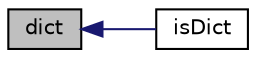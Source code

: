 digraph "dict"
{
  bgcolor="transparent";
  edge [fontname="Helvetica",fontsize="10",labelfontname="Helvetica",labelfontsize="10"];
  node [fontname="Helvetica",fontsize="10",shape=record];
  rankdir="LR";
  Node1068 [label="dict",height=0.2,width=0.4,color="black", fillcolor="grey75", style="filled", fontcolor="black"];
  Node1068 -> Node1069 [dir="back",color="midnightblue",fontsize="10",style="solid",fontname="Helvetica"];
  Node1069 [label="isDict",height=0.2,width=0.4,color="black",URL="$a27133.html#a1bafe3f41122b37f558b69ef3c89a3f3",tooltip="Return true because this entry is a dictionary. "];
}
